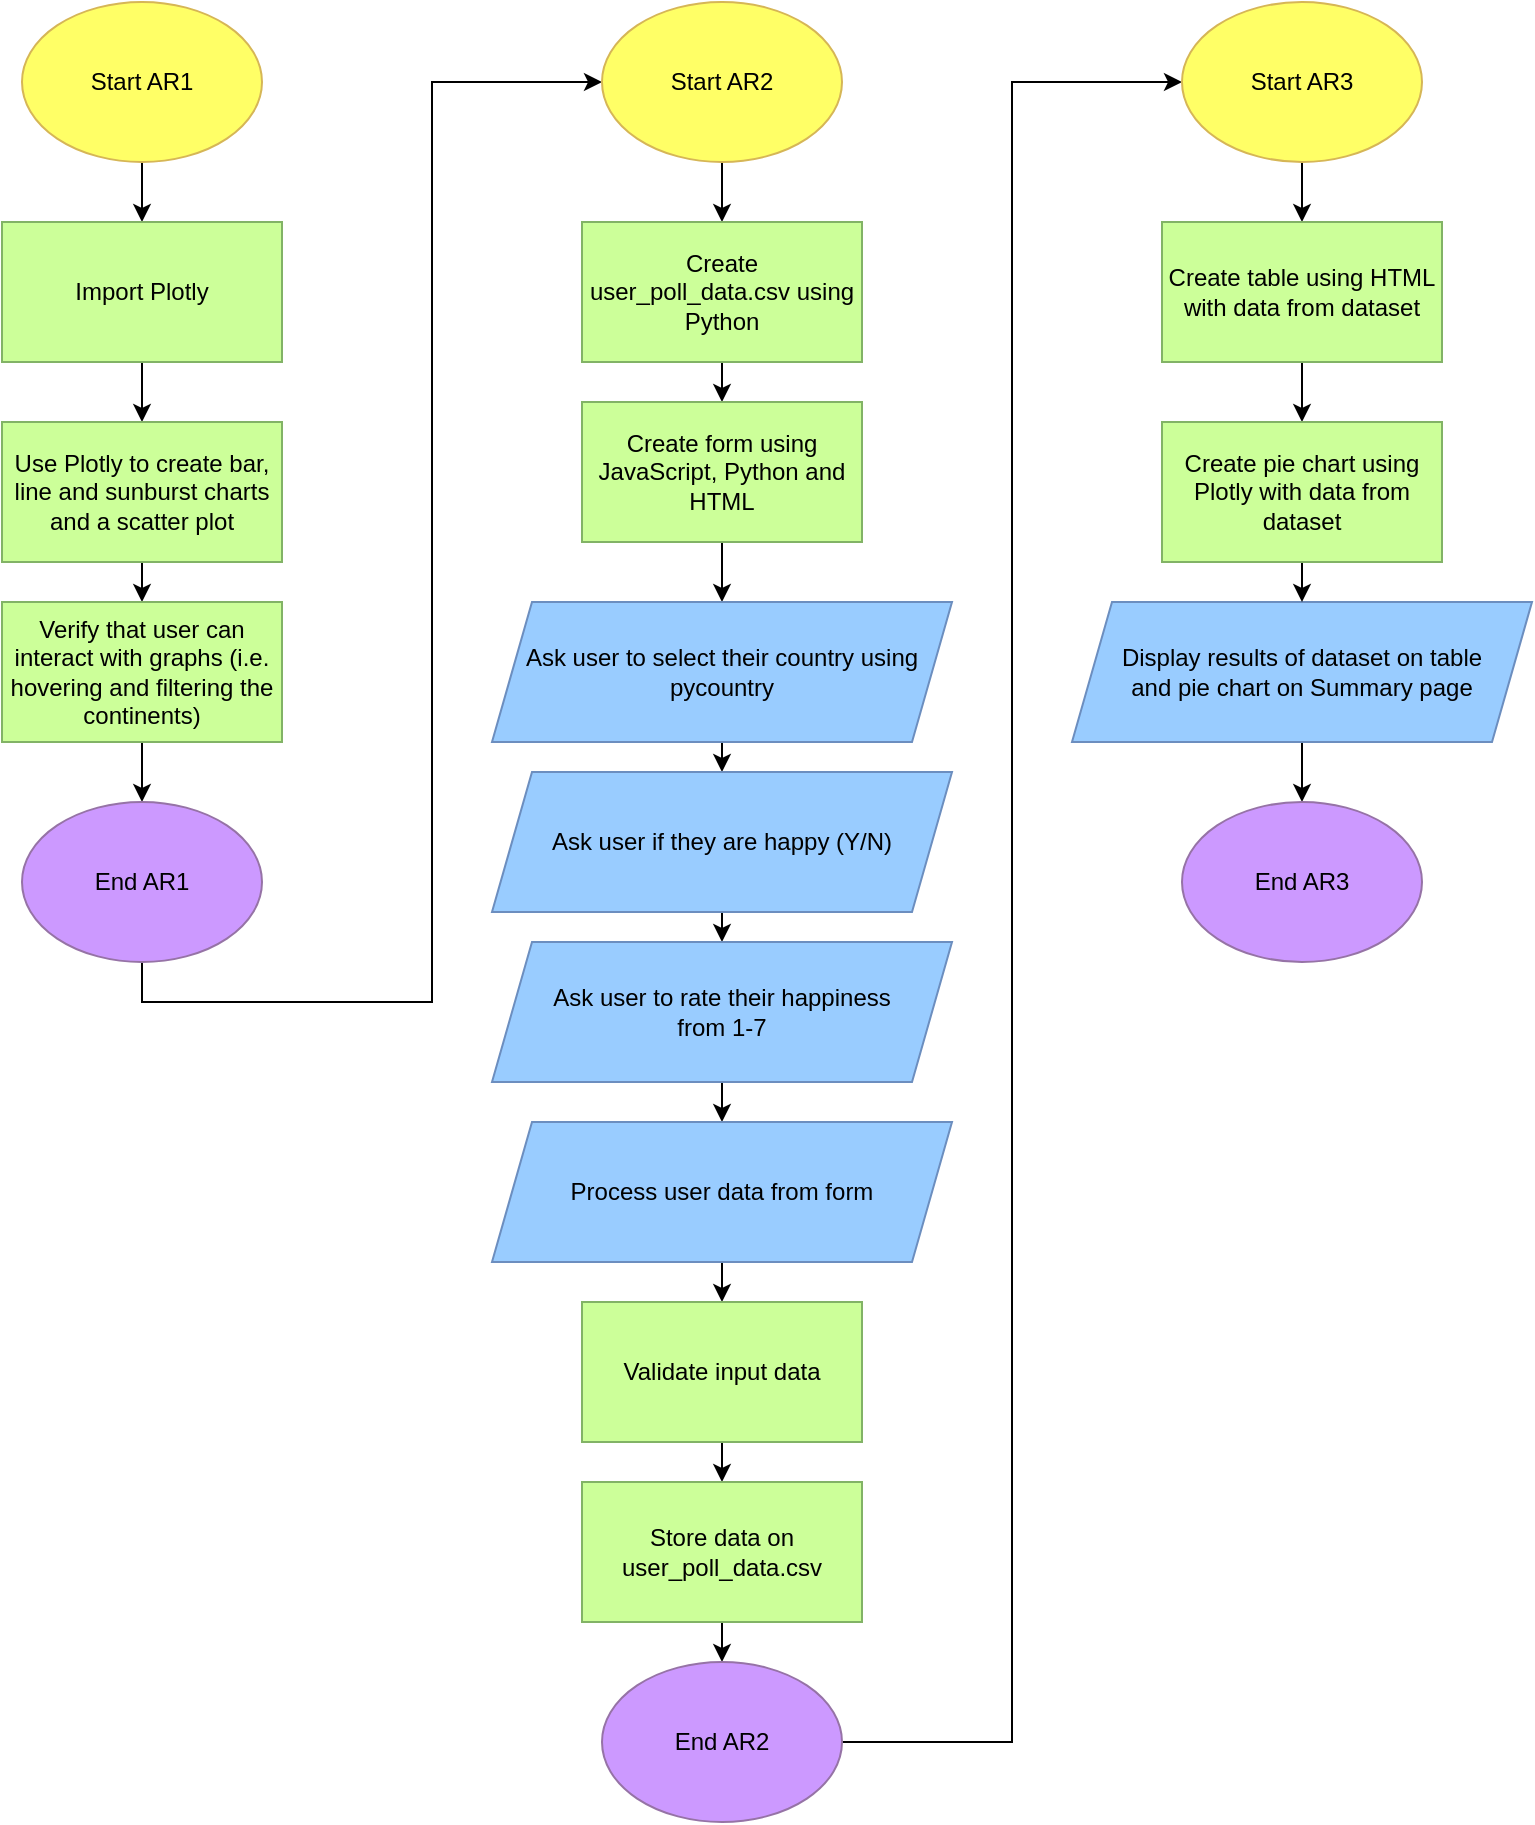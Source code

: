 <mxfile version="26.1.1">
  <diagram id="xMY1tKr7cbyugYwhI5QE" name="Page-1">
    <mxGraphModel dx="882" dy="496" grid="1" gridSize="10" guides="1" tooltips="1" connect="1" arrows="1" fold="1" page="1" pageScale="1" pageWidth="827" pageHeight="1169" math="0" shadow="0">
      <root>
        <mxCell id="0" />
        <mxCell id="1" parent="0" />
        <mxCell id="aL767X_gimJ-9I1s7Hk3-25" style="edgeStyle=orthogonalEdgeStyle;rounded=0;orthogonalLoop=1;jettySize=auto;html=1;exitX=0.5;exitY=1;exitDx=0;exitDy=0;entryX=0.5;entryY=0;entryDx=0;entryDy=0;" edge="1" parent="1" source="aL767X_gimJ-9I1s7Hk3-1" target="aL767X_gimJ-9I1s7Hk3-2">
          <mxGeometry relative="1" as="geometry" />
        </mxCell>
        <mxCell id="aL767X_gimJ-9I1s7Hk3-1" value="Start AR1" style="ellipse;whiteSpace=wrap;html=1;fillColor=#FFFF66;strokeColor=#d6b656;" vertex="1" parent="1">
          <mxGeometry x="50" y="90" width="120" height="80" as="geometry" />
        </mxCell>
        <mxCell id="aL767X_gimJ-9I1s7Hk3-27" style="edgeStyle=orthogonalEdgeStyle;rounded=0;orthogonalLoop=1;jettySize=auto;html=1;exitX=0.5;exitY=1;exitDx=0;exitDy=0;entryX=0.5;entryY=0;entryDx=0;entryDy=0;" edge="1" parent="1" source="aL767X_gimJ-9I1s7Hk3-2" target="aL767X_gimJ-9I1s7Hk3-3">
          <mxGeometry relative="1" as="geometry" />
        </mxCell>
        <mxCell id="aL767X_gimJ-9I1s7Hk3-2" value="Import Plotly" style="rounded=0;whiteSpace=wrap;html=1;fillColor=#CCFF99;strokeColor=#82b366;" vertex="1" parent="1">
          <mxGeometry x="40" y="200" width="140" height="70" as="geometry" />
        </mxCell>
        <mxCell id="aL767X_gimJ-9I1s7Hk3-28" style="edgeStyle=orthogonalEdgeStyle;rounded=0;orthogonalLoop=1;jettySize=auto;html=1;exitX=0.5;exitY=1;exitDx=0;exitDy=0;entryX=0.5;entryY=0;entryDx=0;entryDy=0;" edge="1" parent="1" source="aL767X_gimJ-9I1s7Hk3-3" target="aL767X_gimJ-9I1s7Hk3-4">
          <mxGeometry relative="1" as="geometry" />
        </mxCell>
        <mxCell id="aL767X_gimJ-9I1s7Hk3-3" value="Use Plotly to create bar, line and sunburst charts and a scatter plot" style="rounded=0;whiteSpace=wrap;html=1;fillColor=#CCFF99;strokeColor=#82b366;" vertex="1" parent="1">
          <mxGeometry x="40" y="300" width="140" height="70" as="geometry" />
        </mxCell>
        <mxCell id="aL767X_gimJ-9I1s7Hk3-29" style="edgeStyle=orthogonalEdgeStyle;rounded=0;orthogonalLoop=1;jettySize=auto;html=1;exitX=0.5;exitY=1;exitDx=0;exitDy=0;entryX=0.5;entryY=0;entryDx=0;entryDy=0;" edge="1" parent="1" source="aL767X_gimJ-9I1s7Hk3-4" target="aL767X_gimJ-9I1s7Hk3-6">
          <mxGeometry relative="1" as="geometry" />
        </mxCell>
        <mxCell id="aL767X_gimJ-9I1s7Hk3-4" value="Verify that user can interact with graphs (i.e. hovering and filtering the continents)" style="rounded=0;whiteSpace=wrap;html=1;fillColor=#CCFF99;strokeColor=#82b366;" vertex="1" parent="1">
          <mxGeometry x="40" y="390" width="140" height="70" as="geometry" />
        </mxCell>
        <mxCell id="aL767X_gimJ-9I1s7Hk3-30" style="edgeStyle=orthogonalEdgeStyle;rounded=0;orthogonalLoop=1;jettySize=auto;html=1;exitX=0.5;exitY=1;exitDx=0;exitDy=0;entryX=0;entryY=0.5;entryDx=0;entryDy=0;" edge="1" parent="1" source="aL767X_gimJ-9I1s7Hk3-6" target="aL767X_gimJ-9I1s7Hk3-7">
          <mxGeometry relative="1" as="geometry" />
        </mxCell>
        <mxCell id="aL767X_gimJ-9I1s7Hk3-6" value="End AR1" style="ellipse;whiteSpace=wrap;html=1;fillColor=#CC99FF;strokeColor=#9673a6;" vertex="1" parent="1">
          <mxGeometry x="50" y="490" width="120" height="80" as="geometry" />
        </mxCell>
        <mxCell id="aL767X_gimJ-9I1s7Hk3-32" style="edgeStyle=orthogonalEdgeStyle;rounded=0;orthogonalLoop=1;jettySize=auto;html=1;exitX=0.5;exitY=1;exitDx=0;exitDy=0;entryX=0.5;entryY=0;entryDx=0;entryDy=0;" edge="1" parent="1" source="aL767X_gimJ-9I1s7Hk3-7" target="aL767X_gimJ-9I1s7Hk3-9">
          <mxGeometry relative="1" as="geometry" />
        </mxCell>
        <mxCell id="aL767X_gimJ-9I1s7Hk3-7" value="Start AR2" style="ellipse;whiteSpace=wrap;html=1;fillColor=#FFFF66;strokeColor=#d6b656;" vertex="1" parent="1">
          <mxGeometry x="340" y="90" width="120" height="80" as="geometry" />
        </mxCell>
        <mxCell id="aL767X_gimJ-9I1s7Hk3-33" style="edgeStyle=orthogonalEdgeStyle;rounded=0;orthogonalLoop=1;jettySize=auto;html=1;exitX=0.5;exitY=1;exitDx=0;exitDy=0;entryX=0.5;entryY=0;entryDx=0;entryDy=0;" edge="1" parent="1" source="aL767X_gimJ-9I1s7Hk3-9" target="aL767X_gimJ-9I1s7Hk3-10">
          <mxGeometry relative="1" as="geometry" />
        </mxCell>
        <mxCell id="aL767X_gimJ-9I1s7Hk3-9" value="Create user_poll_data.csv using Python" style="rounded=0;whiteSpace=wrap;html=1;fillColor=#CCFF99;strokeColor=#82b366;" vertex="1" parent="1">
          <mxGeometry x="330" y="200" width="140" height="70" as="geometry" />
        </mxCell>
        <mxCell id="aL767X_gimJ-9I1s7Hk3-34" style="edgeStyle=orthogonalEdgeStyle;rounded=0;orthogonalLoop=1;jettySize=auto;html=1;exitX=0.5;exitY=1;exitDx=0;exitDy=0;entryX=0.5;entryY=0;entryDx=0;entryDy=0;" edge="1" parent="1" source="aL767X_gimJ-9I1s7Hk3-10" target="aL767X_gimJ-9I1s7Hk3-11">
          <mxGeometry relative="1" as="geometry" />
        </mxCell>
        <mxCell id="aL767X_gimJ-9I1s7Hk3-10" value="Create form using JavaScript, Python and HTML" style="rounded=0;whiteSpace=wrap;html=1;fillColor=#CCFF99;strokeColor=#82b366;" vertex="1" parent="1">
          <mxGeometry x="330" y="290" width="140" height="70" as="geometry" />
        </mxCell>
        <mxCell id="aL767X_gimJ-9I1s7Hk3-35" style="edgeStyle=orthogonalEdgeStyle;rounded=0;orthogonalLoop=1;jettySize=auto;html=1;exitX=0.5;exitY=1;exitDx=0;exitDy=0;entryX=0.5;entryY=0;entryDx=0;entryDy=0;" edge="1" parent="1" source="aL767X_gimJ-9I1s7Hk3-11" target="aL767X_gimJ-9I1s7Hk3-12">
          <mxGeometry relative="1" as="geometry" />
        </mxCell>
        <mxCell id="aL767X_gimJ-9I1s7Hk3-11" value="Ask user to select their country using pycountry" style="shape=parallelogram;perimeter=parallelogramPerimeter;whiteSpace=wrap;html=1;fixedSize=1;fillColor=#99CCFF;strokeColor=#6c8ebf;" vertex="1" parent="1">
          <mxGeometry x="285" y="390" width="230" height="70" as="geometry" />
        </mxCell>
        <mxCell id="aL767X_gimJ-9I1s7Hk3-36" style="edgeStyle=orthogonalEdgeStyle;rounded=0;orthogonalLoop=1;jettySize=auto;html=1;exitX=0.5;exitY=1;exitDx=0;exitDy=0;entryX=0.5;entryY=0;entryDx=0;entryDy=0;" edge="1" parent="1" source="aL767X_gimJ-9I1s7Hk3-12" target="aL767X_gimJ-9I1s7Hk3-14">
          <mxGeometry relative="1" as="geometry" />
        </mxCell>
        <mxCell id="aL767X_gimJ-9I1s7Hk3-12" value="Ask user if they are happy (Y/N)" style="shape=parallelogram;perimeter=parallelogramPerimeter;whiteSpace=wrap;html=1;fixedSize=1;fillColor=#99CCFF;strokeColor=#6c8ebf;" vertex="1" parent="1">
          <mxGeometry x="285" y="475" width="230" height="70" as="geometry" />
        </mxCell>
        <mxCell id="aL767X_gimJ-9I1s7Hk3-37" style="edgeStyle=orthogonalEdgeStyle;rounded=0;orthogonalLoop=1;jettySize=auto;html=1;exitX=0.5;exitY=1;exitDx=0;exitDy=0;entryX=0.5;entryY=0;entryDx=0;entryDy=0;" edge="1" parent="1" source="aL767X_gimJ-9I1s7Hk3-14" target="aL767X_gimJ-9I1s7Hk3-16">
          <mxGeometry relative="1" as="geometry" />
        </mxCell>
        <mxCell id="aL767X_gimJ-9I1s7Hk3-14" value="Ask user to rate their happiness&lt;div&gt;from 1-7&lt;/div&gt;" style="shape=parallelogram;perimeter=parallelogramPerimeter;whiteSpace=wrap;html=1;fixedSize=1;fillColor=#99CCFF;strokeColor=#6c8ebf;" vertex="1" parent="1">
          <mxGeometry x="285" y="560" width="230" height="70" as="geometry" />
        </mxCell>
        <mxCell id="aL767X_gimJ-9I1s7Hk3-38" style="edgeStyle=orthogonalEdgeStyle;rounded=0;orthogonalLoop=1;jettySize=auto;html=1;exitX=0.5;exitY=1;exitDx=0;exitDy=0;entryX=0.5;entryY=0;entryDx=0;entryDy=0;" edge="1" parent="1" source="aL767X_gimJ-9I1s7Hk3-16" target="aL767X_gimJ-9I1s7Hk3-17">
          <mxGeometry relative="1" as="geometry" />
        </mxCell>
        <mxCell id="aL767X_gimJ-9I1s7Hk3-16" value="Process user data from form" style="shape=parallelogram;perimeter=parallelogramPerimeter;whiteSpace=wrap;html=1;fixedSize=1;fillColor=#99CCFF;strokeColor=#6c8ebf;" vertex="1" parent="1">
          <mxGeometry x="285" y="650" width="230" height="70" as="geometry" />
        </mxCell>
        <mxCell id="aL767X_gimJ-9I1s7Hk3-39" style="edgeStyle=orthogonalEdgeStyle;rounded=0;orthogonalLoop=1;jettySize=auto;html=1;exitX=0.5;exitY=1;exitDx=0;exitDy=0;entryX=0.5;entryY=0;entryDx=0;entryDy=0;" edge="1" parent="1" source="aL767X_gimJ-9I1s7Hk3-17" target="aL767X_gimJ-9I1s7Hk3-18">
          <mxGeometry relative="1" as="geometry" />
        </mxCell>
        <mxCell id="aL767X_gimJ-9I1s7Hk3-17" value="Validate input data" style="rounded=0;whiteSpace=wrap;html=1;fillColor=#CCFF99;strokeColor=#82b366;" vertex="1" parent="1">
          <mxGeometry x="330" y="740" width="140" height="70" as="geometry" />
        </mxCell>
        <mxCell id="aL767X_gimJ-9I1s7Hk3-40" style="edgeStyle=orthogonalEdgeStyle;rounded=0;orthogonalLoop=1;jettySize=auto;html=1;exitX=0.5;exitY=1;exitDx=0;exitDy=0;entryX=0.5;entryY=0;entryDx=0;entryDy=0;" edge="1" parent="1" source="aL767X_gimJ-9I1s7Hk3-18" target="aL767X_gimJ-9I1s7Hk3-20">
          <mxGeometry relative="1" as="geometry" />
        </mxCell>
        <mxCell id="aL767X_gimJ-9I1s7Hk3-18" value="Store data on user_poll_data.csv" style="rounded=0;whiteSpace=wrap;html=1;fillColor=#CCFF99;strokeColor=#82b366;" vertex="1" parent="1">
          <mxGeometry x="330" y="830" width="140" height="70" as="geometry" />
        </mxCell>
        <mxCell id="aL767X_gimJ-9I1s7Hk3-45" style="edgeStyle=orthogonalEdgeStyle;rounded=0;orthogonalLoop=1;jettySize=auto;html=1;exitX=0.5;exitY=1;exitDx=0;exitDy=0;entryX=0.5;entryY=0;entryDx=0;entryDy=0;" edge="1" parent="1" source="aL767X_gimJ-9I1s7Hk3-19" target="aL767X_gimJ-9I1s7Hk3-24">
          <mxGeometry relative="1" as="geometry" />
        </mxCell>
        <mxCell id="aL767X_gimJ-9I1s7Hk3-19" value="Display results of dataset on table&lt;div&gt;and pie chart on Summary page&lt;/div&gt;" style="shape=parallelogram;perimeter=parallelogramPerimeter;whiteSpace=wrap;html=1;fixedSize=1;fillColor=#99CCFF;strokeColor=#6c8ebf;" vertex="1" parent="1">
          <mxGeometry x="575" y="390" width="230" height="70" as="geometry" />
        </mxCell>
        <mxCell id="aL767X_gimJ-9I1s7Hk3-41" style="edgeStyle=orthogonalEdgeStyle;rounded=0;orthogonalLoop=1;jettySize=auto;html=1;exitX=1;exitY=0.5;exitDx=0;exitDy=0;entryX=0;entryY=0.5;entryDx=0;entryDy=0;" edge="1" parent="1" source="aL767X_gimJ-9I1s7Hk3-20" target="aL767X_gimJ-9I1s7Hk3-21">
          <mxGeometry relative="1" as="geometry" />
        </mxCell>
        <mxCell id="aL767X_gimJ-9I1s7Hk3-20" value="End AR2" style="ellipse;whiteSpace=wrap;html=1;fillColor=#CC99FF;strokeColor=#9673a6;" vertex="1" parent="1">
          <mxGeometry x="340" y="920" width="120" height="80" as="geometry" />
        </mxCell>
        <mxCell id="aL767X_gimJ-9I1s7Hk3-42" style="edgeStyle=orthogonalEdgeStyle;rounded=0;orthogonalLoop=1;jettySize=auto;html=1;exitX=0.5;exitY=1;exitDx=0;exitDy=0;entryX=0.5;entryY=0;entryDx=0;entryDy=0;" edge="1" parent="1" source="aL767X_gimJ-9I1s7Hk3-21" target="aL767X_gimJ-9I1s7Hk3-22">
          <mxGeometry relative="1" as="geometry" />
        </mxCell>
        <mxCell id="aL767X_gimJ-9I1s7Hk3-21" value="Start AR3" style="ellipse;whiteSpace=wrap;html=1;fillColor=#FFFF66;strokeColor=#d6b656;" vertex="1" parent="1">
          <mxGeometry x="630" y="90" width="120" height="80" as="geometry" />
        </mxCell>
        <mxCell id="aL767X_gimJ-9I1s7Hk3-43" style="edgeStyle=orthogonalEdgeStyle;rounded=0;orthogonalLoop=1;jettySize=auto;html=1;exitX=0.5;exitY=1;exitDx=0;exitDy=0;entryX=0.5;entryY=0;entryDx=0;entryDy=0;" edge="1" parent="1" source="aL767X_gimJ-9I1s7Hk3-22" target="aL767X_gimJ-9I1s7Hk3-23">
          <mxGeometry relative="1" as="geometry" />
        </mxCell>
        <mxCell id="aL767X_gimJ-9I1s7Hk3-22" value="Create table using HTML with data from dataset" style="rounded=0;whiteSpace=wrap;html=1;fillColor=#CCFF99;strokeColor=#82b366;" vertex="1" parent="1">
          <mxGeometry x="620" y="200" width="140" height="70" as="geometry" />
        </mxCell>
        <mxCell id="aL767X_gimJ-9I1s7Hk3-44" style="edgeStyle=orthogonalEdgeStyle;rounded=0;orthogonalLoop=1;jettySize=auto;html=1;exitX=0.5;exitY=1;exitDx=0;exitDy=0;entryX=0.5;entryY=0;entryDx=0;entryDy=0;" edge="1" parent="1" source="aL767X_gimJ-9I1s7Hk3-23" target="aL767X_gimJ-9I1s7Hk3-19">
          <mxGeometry relative="1" as="geometry" />
        </mxCell>
        <mxCell id="aL767X_gimJ-9I1s7Hk3-23" value="Create pie chart using Plotly with data from dataset" style="rounded=0;whiteSpace=wrap;html=1;fillColor=#CCFF99;strokeColor=#82b366;" vertex="1" parent="1">
          <mxGeometry x="620" y="300" width="140" height="70" as="geometry" />
        </mxCell>
        <mxCell id="aL767X_gimJ-9I1s7Hk3-24" value="End AR3" style="ellipse;whiteSpace=wrap;html=1;fillColor=#CC99FF;strokeColor=#9673a6;" vertex="1" parent="1">
          <mxGeometry x="630" y="490" width="120" height="80" as="geometry" />
        </mxCell>
      </root>
    </mxGraphModel>
  </diagram>
</mxfile>

